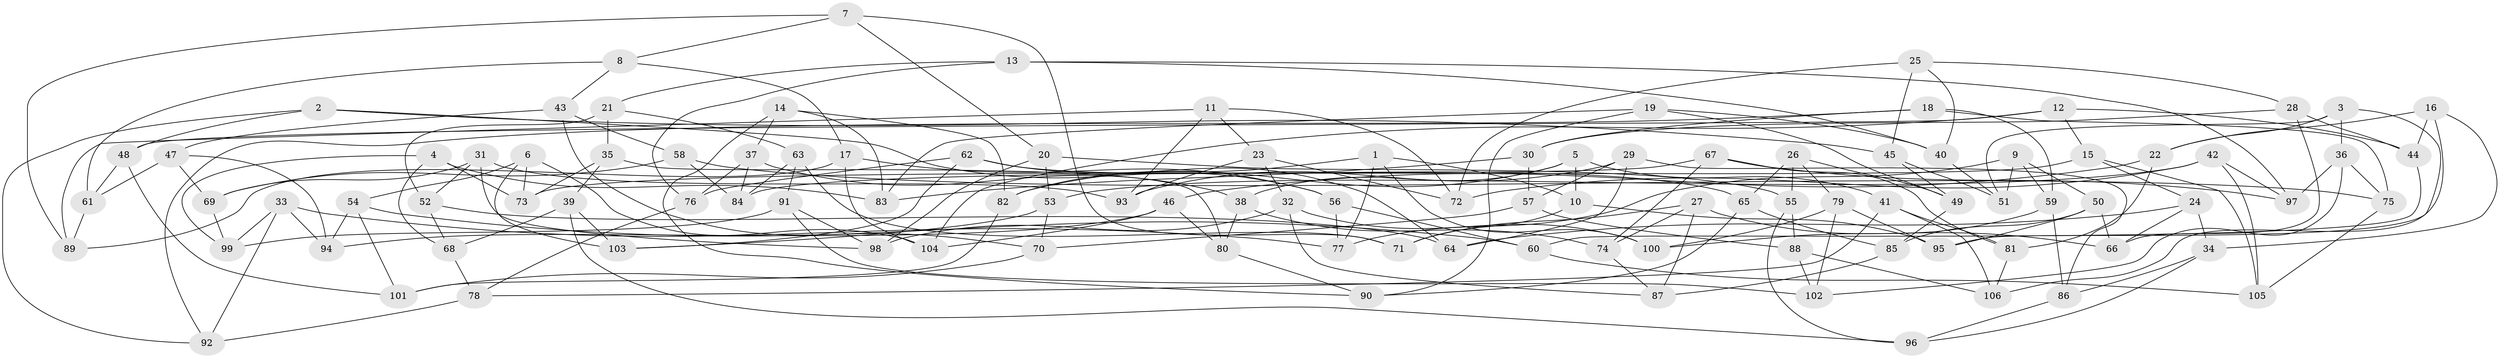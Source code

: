 // Generated by graph-tools (version 1.1) at 2025/38/03/09/25 02:38:01]
// undirected, 106 vertices, 212 edges
graph export_dot {
graph [start="1"]
  node [color=gray90,style=filled];
  1;
  2;
  3;
  4;
  5;
  6;
  7;
  8;
  9;
  10;
  11;
  12;
  13;
  14;
  15;
  16;
  17;
  18;
  19;
  20;
  21;
  22;
  23;
  24;
  25;
  26;
  27;
  28;
  29;
  30;
  31;
  32;
  33;
  34;
  35;
  36;
  37;
  38;
  39;
  40;
  41;
  42;
  43;
  44;
  45;
  46;
  47;
  48;
  49;
  50;
  51;
  52;
  53;
  54;
  55;
  56;
  57;
  58;
  59;
  60;
  61;
  62;
  63;
  64;
  65;
  66;
  67;
  68;
  69;
  70;
  71;
  72;
  73;
  74;
  75;
  76;
  77;
  78;
  79;
  80;
  81;
  82;
  83;
  84;
  85;
  86;
  87;
  88;
  89;
  90;
  91;
  92;
  93;
  94;
  95;
  96;
  97;
  98;
  99;
  100;
  101;
  102;
  103;
  104;
  105;
  106;
  1 -- 100;
  1 -- 77;
  1 -- 10;
  1 -- 82;
  2 -- 45;
  2 -- 92;
  2 -- 48;
  2 -- 56;
  3 -- 22;
  3 -- 106;
  3 -- 51;
  3 -- 36;
  4 -- 83;
  4 -- 73;
  4 -- 68;
  4 -- 99;
  5 -- 38;
  5 -- 41;
  5 -- 82;
  5 -- 10;
  6 -- 73;
  6 -- 104;
  6 -- 54;
  6 -- 103;
  7 -- 89;
  7 -- 20;
  7 -- 71;
  7 -- 8;
  8 -- 61;
  8 -- 17;
  8 -- 43;
  9 -- 50;
  9 -- 77;
  9 -- 59;
  9 -- 51;
  10 -- 71;
  10 -- 95;
  11 -- 93;
  11 -- 89;
  11 -- 23;
  11 -- 72;
  12 -- 44;
  12 -- 15;
  12 -- 104;
  12 -- 48;
  13 -- 21;
  13 -- 76;
  13 -- 97;
  13 -- 40;
  14 -- 83;
  14 -- 82;
  14 -- 37;
  14 -- 90;
  15 -- 105;
  15 -- 84;
  15 -- 24;
  16 -- 95;
  16 -- 44;
  16 -- 22;
  16 -- 34;
  17 -- 104;
  17 -- 56;
  17 -- 89;
  18 -- 92;
  18 -- 30;
  18 -- 59;
  18 -- 75;
  19 -- 40;
  19 -- 49;
  19 -- 90;
  19 -- 83;
  20 -- 98;
  20 -- 53;
  20 -- 55;
  21 -- 63;
  21 -- 52;
  21 -- 35;
  22 -- 46;
  22 -- 81;
  23 -- 93;
  23 -- 32;
  23 -- 72;
  24 -- 64;
  24 -- 34;
  24 -- 66;
  25 -- 72;
  25 -- 28;
  25 -- 45;
  25 -- 40;
  26 -- 79;
  26 -- 55;
  26 -- 49;
  26 -- 65;
  27 -- 74;
  27 -- 66;
  27 -- 71;
  27 -- 87;
  28 -- 44;
  28 -- 66;
  28 -- 30;
  29 -- 57;
  29 -- 93;
  29 -- 64;
  29 -- 86;
  30 -- 57;
  30 -- 83;
  31 -- 52;
  31 -- 98;
  31 -- 69;
  31 -- 93;
  32 -- 87;
  32 -- 100;
  32 -- 98;
  33 -- 77;
  33 -- 92;
  33 -- 94;
  33 -- 99;
  34 -- 86;
  34 -- 96;
  35 -- 39;
  35 -- 80;
  35 -- 73;
  36 -- 97;
  36 -- 75;
  36 -- 102;
  37 -- 38;
  37 -- 76;
  37 -- 84;
  38 -- 74;
  38 -- 80;
  39 -- 103;
  39 -- 68;
  39 -- 96;
  40 -- 51;
  41 -- 81;
  41 -- 78;
  41 -- 106;
  42 -- 72;
  42 -- 53;
  42 -- 97;
  42 -- 105;
  43 -- 47;
  43 -- 70;
  43 -- 58;
  44 -- 60;
  45 -- 49;
  45 -- 51;
  46 -- 80;
  46 -- 94;
  46 -- 104;
  47 -- 61;
  47 -- 69;
  47 -- 94;
  48 -- 101;
  48 -- 61;
  49 -- 85;
  50 -- 85;
  50 -- 95;
  50 -- 66;
  52 -- 68;
  52 -- 64;
  53 -- 103;
  53 -- 70;
  54 -- 94;
  54 -- 101;
  54 -- 60;
  55 -- 88;
  55 -- 96;
  56 -- 60;
  56 -- 77;
  57 -- 70;
  57 -- 88;
  58 -- 75;
  58 -- 69;
  58 -- 84;
  59 -- 100;
  59 -- 86;
  60 -- 105;
  61 -- 89;
  62 -- 65;
  62 -- 103;
  62 -- 64;
  62 -- 76;
  63 -- 84;
  63 -- 71;
  63 -- 91;
  65 -- 85;
  65 -- 90;
  67 -- 97;
  67 -- 81;
  67 -- 74;
  67 -- 73;
  68 -- 78;
  69 -- 99;
  70 -- 101;
  74 -- 87;
  75 -- 105;
  76 -- 78;
  78 -- 92;
  79 -- 102;
  79 -- 100;
  79 -- 95;
  80 -- 90;
  81 -- 106;
  82 -- 101;
  85 -- 87;
  86 -- 96;
  88 -- 102;
  88 -- 106;
  91 -- 99;
  91 -- 98;
  91 -- 102;
}
